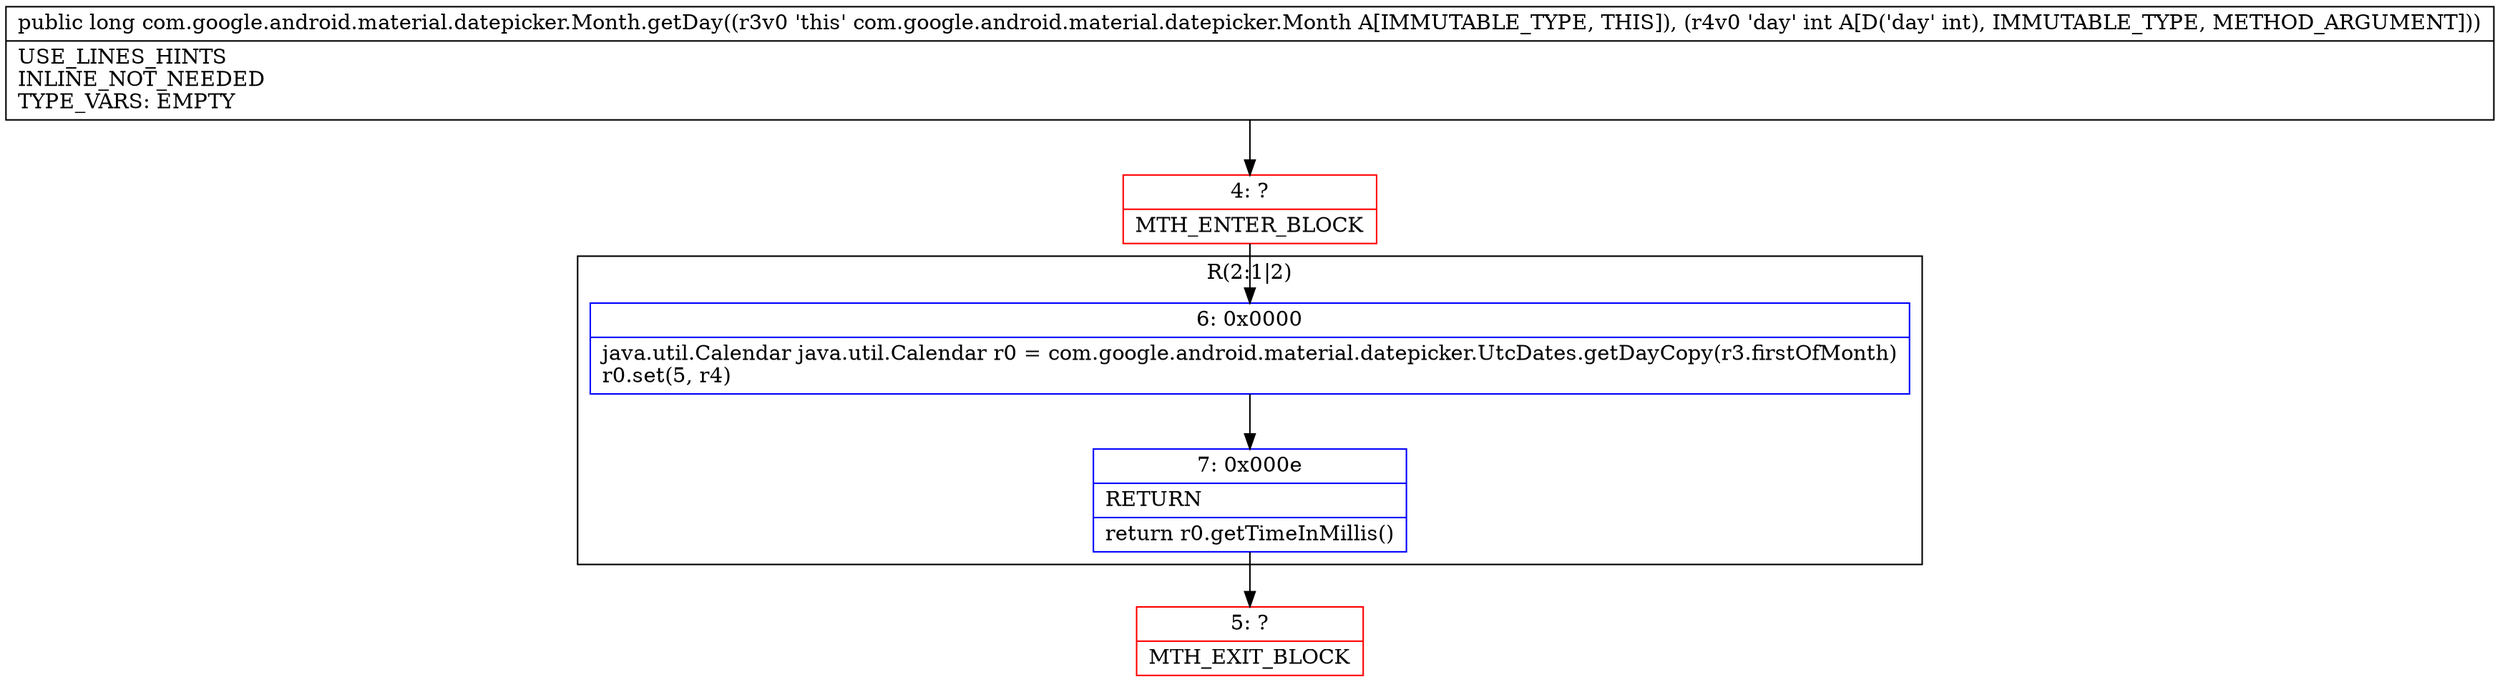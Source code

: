 digraph "CFG forcom.google.android.material.datepicker.Month.getDay(I)J" {
subgraph cluster_Region_633184763 {
label = "R(2:1|2)";
node [shape=record,color=blue];
Node_6 [shape=record,label="{6\:\ 0x0000|java.util.Calendar java.util.Calendar r0 = com.google.android.material.datepicker.UtcDates.getDayCopy(r3.firstOfMonth)\lr0.set(5, r4)\l}"];
Node_7 [shape=record,label="{7\:\ 0x000e|RETURN\l|return r0.getTimeInMillis()\l}"];
}
Node_4 [shape=record,color=red,label="{4\:\ ?|MTH_ENTER_BLOCK\l}"];
Node_5 [shape=record,color=red,label="{5\:\ ?|MTH_EXIT_BLOCK\l}"];
MethodNode[shape=record,label="{public long com.google.android.material.datepicker.Month.getDay((r3v0 'this' com.google.android.material.datepicker.Month A[IMMUTABLE_TYPE, THIS]), (r4v0 'day' int A[D('day' int), IMMUTABLE_TYPE, METHOD_ARGUMENT]))  | USE_LINES_HINTS\lINLINE_NOT_NEEDED\lTYPE_VARS: EMPTY\l}"];
MethodNode -> Node_4;Node_6 -> Node_7;
Node_7 -> Node_5;
Node_4 -> Node_6;
}

